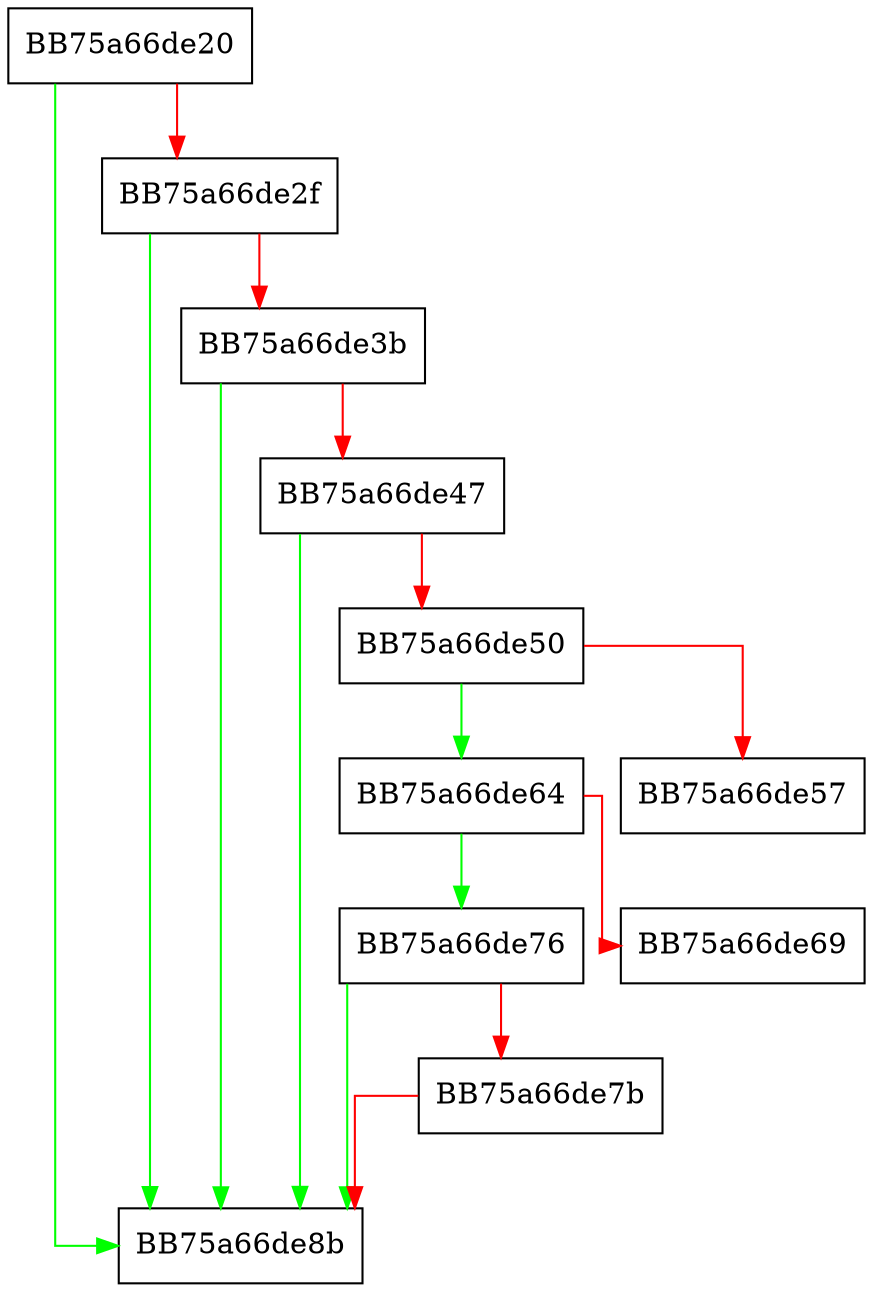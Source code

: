 digraph OnAction {
  node [shape="box"];
  graph [splines=ortho];
  BB75a66de20 -> BB75a66de8b [color="green"];
  BB75a66de20 -> BB75a66de2f [color="red"];
  BB75a66de2f -> BB75a66de8b [color="green"];
  BB75a66de2f -> BB75a66de3b [color="red"];
  BB75a66de3b -> BB75a66de8b [color="green"];
  BB75a66de3b -> BB75a66de47 [color="red"];
  BB75a66de47 -> BB75a66de8b [color="green"];
  BB75a66de47 -> BB75a66de50 [color="red"];
  BB75a66de50 -> BB75a66de64 [color="green"];
  BB75a66de50 -> BB75a66de57 [color="red"];
  BB75a66de64 -> BB75a66de76 [color="green"];
  BB75a66de64 -> BB75a66de69 [color="red"];
  BB75a66de76 -> BB75a66de8b [color="green"];
  BB75a66de76 -> BB75a66de7b [color="red"];
  BB75a66de7b -> BB75a66de8b [color="red"];
}